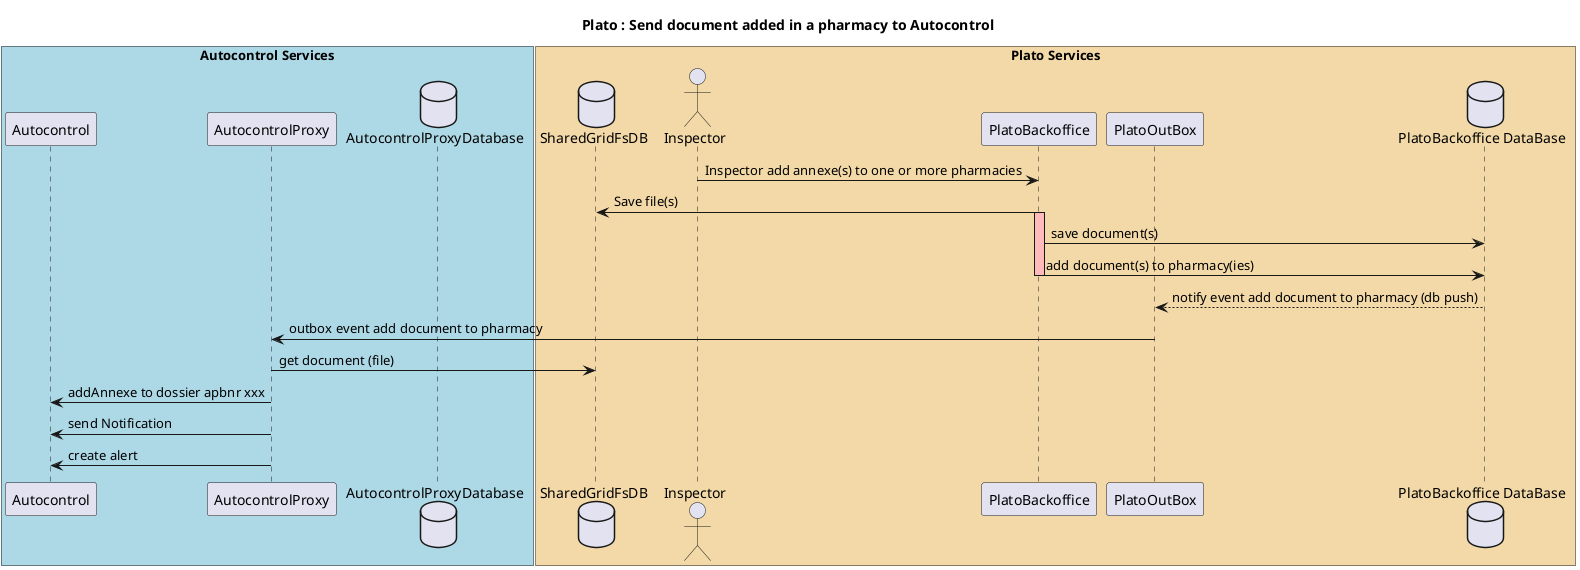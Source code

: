 @startuml

title Plato : Send document added in a pharmacy to Autocontrol

box "Autocontrol Services" #LightBlue
participant Autocontrol
participant AutocontrolProxy
database AutocontrolProxyDatabase
end box

box "Plato Services" #f2d9a7
database SharedGridFsDB
actor Inspector
participant PlatoBackoffice
participant PlatoOutBox

database "PlatoBackoffice DataBase"
end box

Inspector -> PlatoBackoffice: Inspector add annexe(s) to one or more pharmacies


PlatoBackoffice -> SharedGridFsDB: Save file(s)
activate PlatoBackoffice #FFBBBB
PlatoBackoffice -> "PlatoBackoffice DataBase": save document(s)
PlatoBackoffice -> "PlatoBackoffice DataBase": add document(s) to pharmacy(ies)
deactivate PlatoBackoffice #FFBBBB
PlatoOutBox <-- "PlatoBackoffice DataBase" : notify event add document to pharmacy (db push)

PlatoOutBox -> AutocontrolProxy: outbox event add document to pharmacy

AutocontrolProxy -> SharedGridFsDB: get document (file)

AutocontrolProxy -> Autocontrol: addAnnexe to dossier apbnr xxx
AutocontrolProxy -> Autocontrol: send Notification
AutocontrolProxy -> Autocontrol: create alert

@enduml